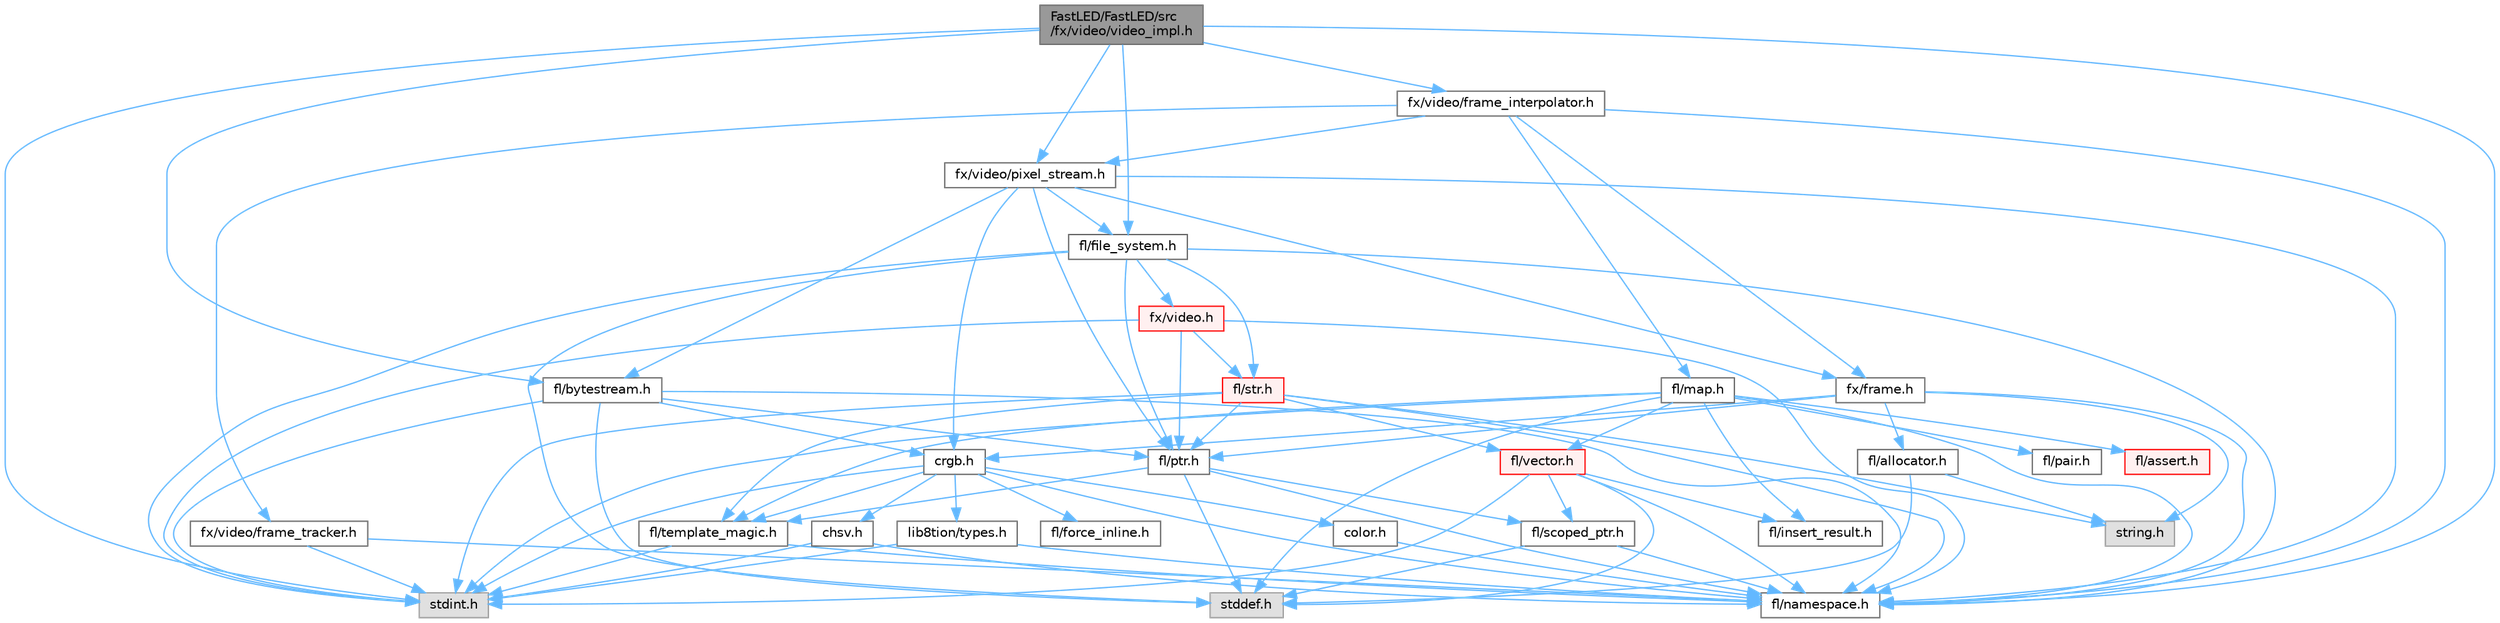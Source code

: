 digraph "FastLED/FastLED/src/fx/video/video_impl.h"
{
 // LATEX_PDF_SIZE
  bgcolor="transparent";
  edge [fontname=Helvetica,fontsize=10,labelfontname=Helvetica,labelfontsize=10];
  node [fontname=Helvetica,fontsize=10,shape=box,height=0.2,width=0.4];
  Node1 [id="Node000001",label="FastLED/FastLED/src\l/fx/video/video_impl.h",height=0.2,width=0.4,color="gray40", fillcolor="grey60", style="filled", fontcolor="black",tooltip=" "];
  Node1 -> Node2 [id="edge1_Node000001_Node000002",color="steelblue1",style="solid",tooltip=" "];
  Node2 [id="Node000002",label="stdint.h",height=0.2,width=0.4,color="grey60", fillcolor="#E0E0E0", style="filled",tooltip=" "];
  Node1 -> Node3 [id="edge2_Node000001_Node000003",color="steelblue1",style="solid",tooltip=" "];
  Node3 [id="Node000003",label="fl/bytestream.h",height=0.2,width=0.4,color="grey40", fillcolor="white", style="filled",URL="$dd/d2b/bytestream_8h.html",tooltip=" "];
  Node3 -> Node4 [id="edge3_Node000003_Node000004",color="steelblue1",style="solid",tooltip=" "];
  Node4 [id="Node000004",label="stddef.h",height=0.2,width=0.4,color="grey60", fillcolor="#E0E0E0", style="filled",tooltip=" "];
  Node3 -> Node2 [id="edge4_Node000003_Node000002",color="steelblue1",style="solid",tooltip=" "];
  Node3 -> Node5 [id="edge5_Node000003_Node000005",color="steelblue1",style="solid",tooltip=" "];
  Node5 [id="Node000005",label="fl/namespace.h",height=0.2,width=0.4,color="grey40", fillcolor="white", style="filled",URL="$df/d2a/namespace_8h.html",tooltip="Implements the FastLED namespace macros."];
  Node3 -> Node6 [id="edge6_Node000003_Node000006",color="steelblue1",style="solid",tooltip=" "];
  Node6 [id="Node000006",label="fl/ptr.h",height=0.2,width=0.4,color="grey40", fillcolor="white", style="filled",URL="$d7/df1/fl_2ptr_8h.html",tooltip=" "];
  Node6 -> Node4 [id="edge7_Node000006_Node000004",color="steelblue1",style="solid",tooltip=" "];
  Node6 -> Node5 [id="edge8_Node000006_Node000005",color="steelblue1",style="solid",tooltip=" "];
  Node6 -> Node7 [id="edge9_Node000006_Node000007",color="steelblue1",style="solid",tooltip=" "];
  Node7 [id="Node000007",label="fl/scoped_ptr.h",height=0.2,width=0.4,color="grey40", fillcolor="white", style="filled",URL="$df/d28/fl_2scoped__ptr_8h.html",tooltip=" "];
  Node7 -> Node4 [id="edge10_Node000007_Node000004",color="steelblue1",style="solid",tooltip=" "];
  Node7 -> Node5 [id="edge11_Node000007_Node000005",color="steelblue1",style="solid",tooltip=" "];
  Node6 -> Node8 [id="edge12_Node000006_Node000008",color="steelblue1",style="solid",tooltip=" "];
  Node8 [id="Node000008",label="fl/template_magic.h",height=0.2,width=0.4,color="grey40", fillcolor="white", style="filled",URL="$d8/d0c/template__magic_8h.html",tooltip=" "];
  Node8 -> Node2 [id="edge13_Node000008_Node000002",color="steelblue1",style="solid",tooltip=" "];
  Node8 -> Node5 [id="edge14_Node000008_Node000005",color="steelblue1",style="solid",tooltip=" "];
  Node3 -> Node9 [id="edge15_Node000003_Node000009",color="steelblue1",style="solid",tooltip=" "];
  Node9 [id="Node000009",label="crgb.h",height=0.2,width=0.4,color="grey40", fillcolor="white", style="filled",URL="$db/dd1/crgb_8h.html",tooltip="Defines the red, green, and blue (RGB) pixel struct."];
  Node9 -> Node2 [id="edge16_Node000009_Node000002",color="steelblue1",style="solid",tooltip=" "];
  Node9 -> Node10 [id="edge17_Node000009_Node000010",color="steelblue1",style="solid",tooltip=" "];
  Node10 [id="Node000010",label="chsv.h",height=0.2,width=0.4,color="grey40", fillcolor="white", style="filled",URL="$d8/dd0/chsv_8h.html",tooltip="Defines the hue, saturation, and value (HSV) pixel struct."];
  Node10 -> Node2 [id="edge18_Node000010_Node000002",color="steelblue1",style="solid",tooltip=" "];
  Node10 -> Node5 [id="edge19_Node000010_Node000005",color="steelblue1",style="solid",tooltip=" "];
  Node9 -> Node5 [id="edge20_Node000009_Node000005",color="steelblue1",style="solid",tooltip=" "];
  Node9 -> Node11 [id="edge21_Node000009_Node000011",color="steelblue1",style="solid",tooltip=" "];
  Node11 [id="Node000011",label="color.h",height=0.2,width=0.4,color="grey40", fillcolor="white", style="filled",URL="$d2/d6b/src_2color_8h.html",tooltip="Contains definitions for color correction and temperature."];
  Node11 -> Node5 [id="edge22_Node000011_Node000005",color="steelblue1",style="solid",tooltip=" "];
  Node9 -> Node12 [id="edge23_Node000009_Node000012",color="steelblue1",style="solid",tooltip=" "];
  Node12 [id="Node000012",label="lib8tion/types.h",height=0.2,width=0.4,color="grey40", fillcolor="white", style="filled",URL="$d9/ddf/lib8tion_2types_8h.html",tooltip="Defines fractional types used for lib8tion functions."];
  Node12 -> Node2 [id="edge24_Node000012_Node000002",color="steelblue1",style="solid",tooltip=" "];
  Node12 -> Node5 [id="edge25_Node000012_Node000005",color="steelblue1",style="solid",tooltip=" "];
  Node9 -> Node13 [id="edge26_Node000009_Node000013",color="steelblue1",style="solid",tooltip=" "];
  Node13 [id="Node000013",label="fl/force_inline.h",height=0.2,width=0.4,color="grey40", fillcolor="white", style="filled",URL="$d8/d2d/fl_2force__inline_8h.html",tooltip=" "];
  Node9 -> Node8 [id="edge27_Node000009_Node000008",color="steelblue1",style="solid",tooltip=" "];
  Node1 -> Node14 [id="edge28_Node000001_Node000014",color="steelblue1",style="solid",tooltip=" "];
  Node14 [id="Node000014",label="fx/video/pixel_stream.h",height=0.2,width=0.4,color="grey40", fillcolor="white", style="filled",URL="$d3/dfa/pixel__stream_8h.html",tooltip=" "];
  Node14 -> Node5 [id="edge29_Node000014_Node000005",color="steelblue1",style="solid",tooltip=" "];
  Node14 -> Node9 [id="edge30_Node000014_Node000009",color="steelblue1",style="solid",tooltip=" "];
  Node14 -> Node6 [id="edge31_Node000014_Node000006",color="steelblue1",style="solid",tooltip=" "];
  Node14 -> Node3 [id="edge32_Node000014_Node000003",color="steelblue1",style="solid",tooltip=" "];
  Node14 -> Node15 [id="edge33_Node000014_Node000015",color="steelblue1",style="solid",tooltip=" "];
  Node15 [id="Node000015",label="fl/file_system.h",height=0.2,width=0.4,color="grey40", fillcolor="white", style="filled",URL="$d9/d28/fl_2file__system_8h.html",tooltip=" "];
  Node15 -> Node2 [id="edge34_Node000015_Node000002",color="steelblue1",style="solid",tooltip=" "];
  Node15 -> Node4 [id="edge35_Node000015_Node000004",color="steelblue1",style="solid",tooltip=" "];
  Node15 -> Node5 [id="edge36_Node000015_Node000005",color="steelblue1",style="solid",tooltip=" "];
  Node15 -> Node6 [id="edge37_Node000015_Node000006",color="steelblue1",style="solid",tooltip=" "];
  Node15 -> Node16 [id="edge38_Node000015_Node000016",color="steelblue1",style="solid",tooltip=" "];
  Node16 [id="Node000016",label="fx/video.h",height=0.2,width=0.4,color="red", fillcolor="#FFF0F0", style="filled",URL="$dd/d78/video_8h.html",tooltip=" "];
  Node16 -> Node2 [id="edge39_Node000016_Node000002",color="steelblue1",style="solid",tooltip=" "];
  Node16 -> Node5 [id="edge40_Node000016_Node000005",color="steelblue1",style="solid",tooltip=" "];
  Node16 -> Node6 [id="edge41_Node000016_Node000006",color="steelblue1",style="solid",tooltip=" "];
  Node16 -> Node25 [id="edge42_Node000016_Node000025",color="steelblue1",style="solid",tooltip=" "];
  Node25 [id="Node000025",label="fl/str.h",height=0.2,width=0.4,color="red", fillcolor="#FFF0F0", style="filled",URL="$dc/d0e/fl_2str_8h.html",tooltip=" "];
  Node25 -> Node19 [id="edge43_Node000025_Node000019",color="steelblue1",style="solid",tooltip=" "];
  Node19 [id="Node000019",label="string.h",height=0.2,width=0.4,color="grey60", fillcolor="#E0E0E0", style="filled",tooltip=" "];
  Node25 -> Node2 [id="edge44_Node000025_Node000002",color="steelblue1",style="solid",tooltip=" "];
  Node25 -> Node6 [id="edge45_Node000025_Node000006",color="steelblue1",style="solid",tooltip=" "];
  Node25 -> Node8 [id="edge46_Node000025_Node000008",color="steelblue1",style="solid",tooltip=" "];
  Node25 -> Node26 [id="edge47_Node000025_Node000026",color="steelblue1",style="solid",tooltip=" "];
  Node26 [id="Node000026",label="fl/vector.h",height=0.2,width=0.4,color="red", fillcolor="#FFF0F0", style="filled",URL="$d6/d68/vector_8h.html",tooltip=" "];
  Node26 -> Node2 [id="edge48_Node000026_Node000002",color="steelblue1",style="solid",tooltip=" "];
  Node26 -> Node4 [id="edge49_Node000026_Node000004",color="steelblue1",style="solid",tooltip=" "];
  Node26 -> Node5 [id="edge50_Node000026_Node000005",color="steelblue1",style="solid",tooltip=" "];
  Node26 -> Node7 [id="edge51_Node000026_Node000007",color="steelblue1",style="solid",tooltip=" "];
  Node26 -> Node28 [id="edge52_Node000026_Node000028",color="steelblue1",style="solid",tooltip=" "];
  Node28 [id="Node000028",label="fl/insert_result.h",height=0.2,width=0.4,color="grey40", fillcolor="white", style="filled",URL="$d1/d22/insert__result_8h.html",tooltip=" "];
  Node25 -> Node5 [id="edge53_Node000025_Node000005",color="steelblue1",style="solid",tooltip=" "];
  Node15 -> Node25 [id="edge54_Node000015_Node000025",color="steelblue1",style="solid",tooltip=" "];
  Node14 -> Node33 [id="edge55_Node000014_Node000033",color="steelblue1",style="solid",tooltip=" "];
  Node33 [id="Node000033",label="fx/frame.h",height=0.2,width=0.4,color="grey40", fillcolor="white", style="filled",URL="$df/d7d/frame_8h.html",tooltip=" "];
  Node33 -> Node19 [id="edge56_Node000033_Node000019",color="steelblue1",style="solid",tooltip=" "];
  Node33 -> Node5 [id="edge57_Node000033_Node000005",color="steelblue1",style="solid",tooltip=" "];
  Node33 -> Node9 [id="edge58_Node000033_Node000009",color="steelblue1",style="solid",tooltip=" "];
  Node33 -> Node6 [id="edge59_Node000033_Node000006",color="steelblue1",style="solid",tooltip=" "];
  Node33 -> Node21 [id="edge60_Node000033_Node000021",color="steelblue1",style="solid",tooltip=" "];
  Node21 [id="Node000021",label="fl/allocator.h",height=0.2,width=0.4,color="grey40", fillcolor="white", style="filled",URL="$d2/d6f/fl_2allocator_8h.html",tooltip=" "];
  Node21 -> Node4 [id="edge61_Node000021_Node000004",color="steelblue1",style="solid",tooltip=" "];
  Node21 -> Node19 [id="edge62_Node000021_Node000019",color="steelblue1",style="solid",tooltip=" "];
  Node1 -> Node34 [id="edge63_Node000001_Node000034",color="steelblue1",style="solid",tooltip=" "];
  Node34 [id="Node000034",label="fx/video/frame_interpolator.h",height=0.2,width=0.4,color="grey40", fillcolor="white", style="filled",URL="$d3/dda/frame__interpolator_8h.html",tooltip=" "];
  Node34 -> Node35 [id="edge64_Node000034_Node000035",color="steelblue1",style="solid",tooltip=" "];
  Node35 [id="Node000035",label="fl/map.h",height=0.2,width=0.4,color="grey40", fillcolor="white", style="filled",URL="$dc/db7/map_8h.html",tooltip=" "];
  Node35 -> Node2 [id="edge65_Node000035_Node000002",color="steelblue1",style="solid",tooltip=" "];
  Node35 -> Node4 [id="edge66_Node000035_Node000004",color="steelblue1",style="solid",tooltip=" "];
  Node35 -> Node5 [id="edge67_Node000035_Node000005",color="steelblue1",style="solid",tooltip=" "];
  Node35 -> Node26 [id="edge68_Node000035_Node000026",color="steelblue1",style="solid",tooltip=" "];
  Node35 -> Node8 [id="edge69_Node000035_Node000008",color="steelblue1",style="solid",tooltip=" "];
  Node35 -> Node28 [id="edge70_Node000035_Node000028",color="steelblue1",style="solid",tooltip=" "];
  Node35 -> Node36 [id="edge71_Node000035_Node000036",color="steelblue1",style="solid",tooltip=" "];
  Node36 [id="Node000036",label="fl/pair.h",height=0.2,width=0.4,color="grey40", fillcolor="white", style="filled",URL="$d3/d41/pair_8h.html",tooltip=" "];
  Node35 -> Node37 [id="edge72_Node000035_Node000037",color="steelblue1",style="solid",tooltip=" "];
  Node37 [id="Node000037",label="fl/assert.h",height=0.2,width=0.4,color="red", fillcolor="#FFF0F0", style="filled",URL="$dc/da7/assert_8h.html",tooltip=" "];
  Node34 -> Node14 [id="edge73_Node000034_Node000014",color="steelblue1",style="solid",tooltip=" "];
  Node34 -> Node33 [id="edge74_Node000034_Node000033",color="steelblue1",style="solid",tooltip=" "];
  Node34 -> Node41 [id="edge75_Node000034_Node000041",color="steelblue1",style="solid",tooltip=" "];
  Node41 [id="Node000041",label="fx/video/frame_tracker.h",height=0.2,width=0.4,color="grey40", fillcolor="white", style="filled",URL="$d2/df7/frame__tracker_8h.html",tooltip=" "];
  Node41 -> Node2 [id="edge76_Node000041_Node000002",color="steelblue1",style="solid",tooltip=" "];
  Node41 -> Node5 [id="edge77_Node000041_Node000005",color="steelblue1",style="solid",tooltip=" "];
  Node34 -> Node5 [id="edge78_Node000034_Node000005",color="steelblue1",style="solid",tooltip=" "];
  Node1 -> Node15 [id="edge79_Node000001_Node000015",color="steelblue1",style="solid",tooltip=" "];
  Node1 -> Node5 [id="edge80_Node000001_Node000005",color="steelblue1",style="solid",tooltip=" "];
}
